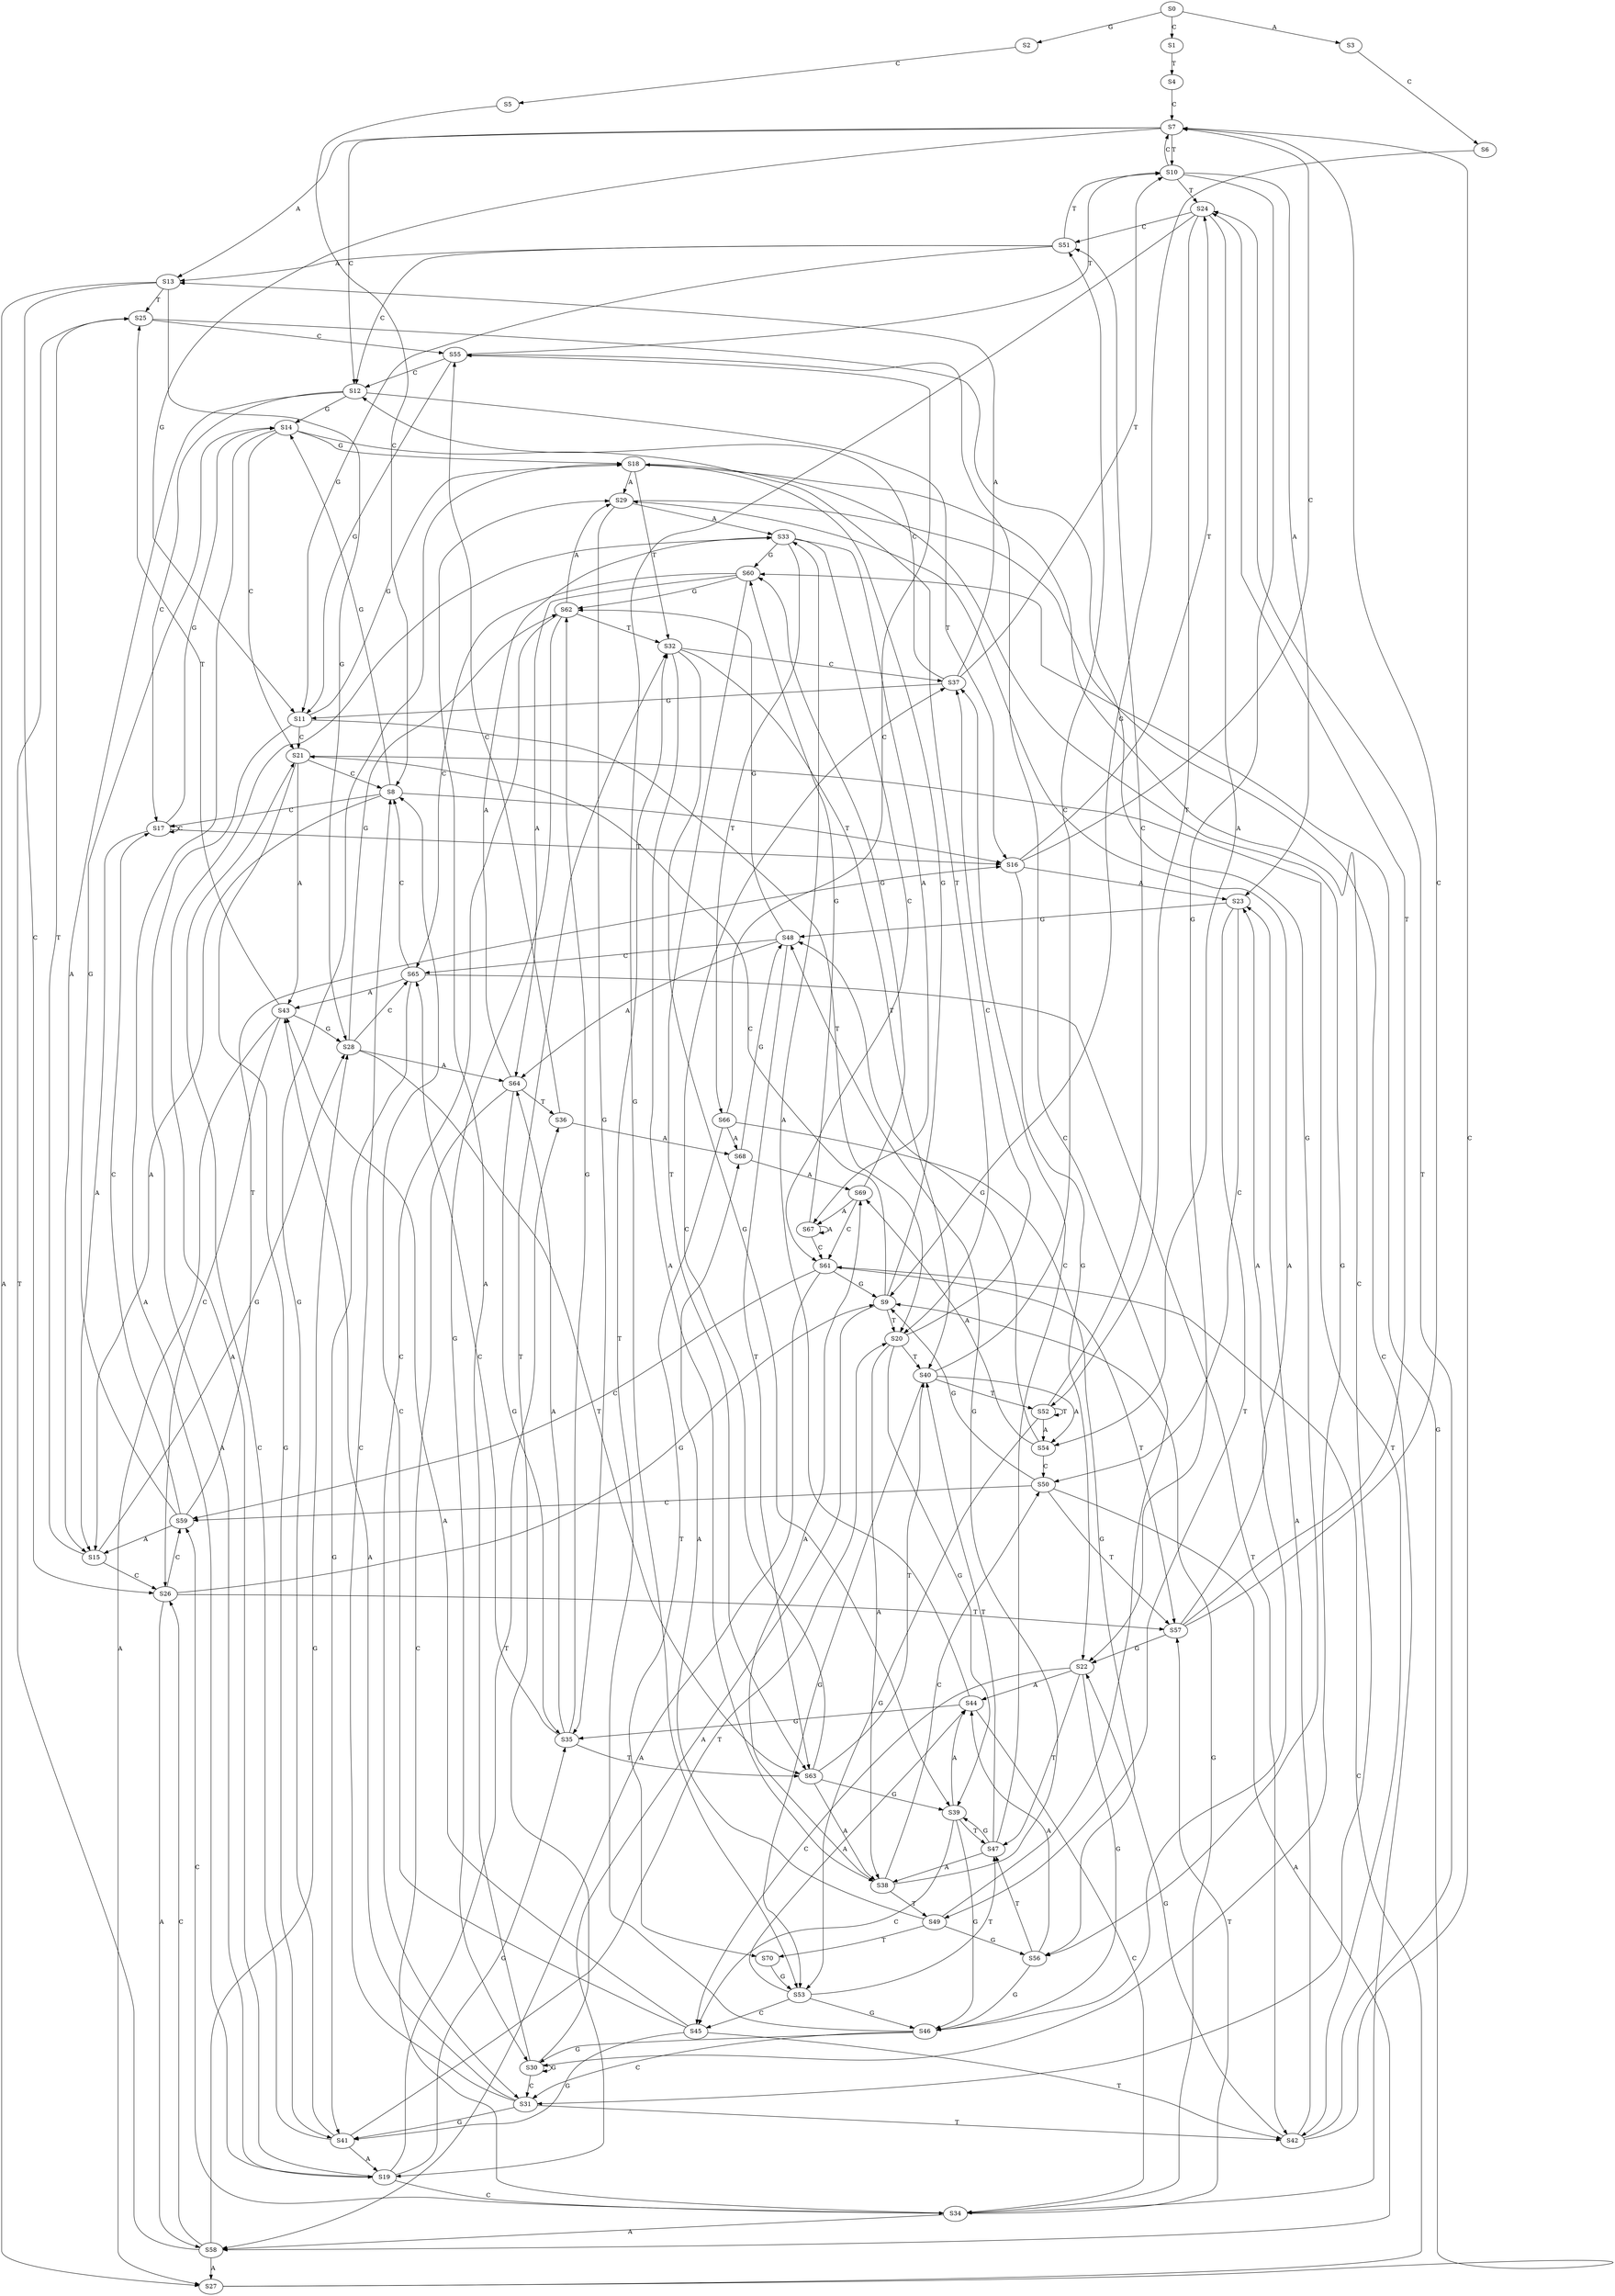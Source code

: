 strict digraph  {
	S0 -> S1 [ label = C ];
	S0 -> S2 [ label = G ];
	S0 -> S3 [ label = A ];
	S1 -> S4 [ label = T ];
	S2 -> S5 [ label = C ];
	S3 -> S6 [ label = C ];
	S4 -> S7 [ label = C ];
	S5 -> S8 [ label = C ];
	S6 -> S9 [ label = G ];
	S7 -> S10 [ label = T ];
	S7 -> S11 [ label = G ];
	S7 -> S12 [ label = C ];
	S7 -> S13 [ label = A ];
	S8 -> S14 [ label = G ];
	S8 -> S15 [ label = A ];
	S8 -> S16 [ label = T ];
	S8 -> S17 [ label = C ];
	S9 -> S18 [ label = G ];
	S9 -> S19 [ label = A ];
	S9 -> S20 [ label = T ];
	S9 -> S21 [ label = C ];
	S10 -> S22 [ label = G ];
	S10 -> S7 [ label = C ];
	S10 -> S23 [ label = A ];
	S10 -> S24 [ label = T ];
	S11 -> S18 [ label = G ];
	S11 -> S20 [ label = T ];
	S11 -> S21 [ label = C ];
	S11 -> S19 [ label = A ];
	S12 -> S17 [ label = C ];
	S12 -> S15 [ label = A ];
	S12 -> S16 [ label = T ];
	S12 -> S14 [ label = G ];
	S13 -> S25 [ label = T ];
	S13 -> S26 [ label = C ];
	S13 -> S27 [ label = A ];
	S13 -> S28 [ label = G ];
	S14 -> S19 [ label = A ];
	S14 -> S18 [ label = G ];
	S14 -> S20 [ label = T ];
	S14 -> S21 [ label = C ];
	S15 -> S28 [ label = G ];
	S15 -> S25 [ label = T ];
	S15 -> S26 [ label = C ];
	S16 -> S22 [ label = G ];
	S16 -> S7 [ label = C ];
	S16 -> S24 [ label = T ];
	S16 -> S23 [ label = A ];
	S17 -> S14 [ label = G ];
	S17 -> S17 [ label = C ];
	S17 -> S15 [ label = A ];
	S17 -> S16 [ label = T ];
	S18 -> S29 [ label = A ];
	S18 -> S30 [ label = G ];
	S18 -> S31 [ label = C ];
	S18 -> S32 [ label = T ];
	S19 -> S33 [ label = A ];
	S19 -> S34 [ label = C ];
	S19 -> S35 [ label = G ];
	S19 -> S36 [ label = T ];
	S20 -> S37 [ label = C ];
	S20 -> S38 [ label = A ];
	S20 -> S39 [ label = G ];
	S20 -> S40 [ label = T ];
	S21 -> S41 [ label = G ];
	S21 -> S42 [ label = T ];
	S21 -> S8 [ label = C ];
	S21 -> S43 [ label = A ];
	S22 -> S44 [ label = A ];
	S22 -> S45 [ label = C ];
	S22 -> S46 [ label = G ];
	S22 -> S47 [ label = T ];
	S23 -> S48 [ label = G ];
	S23 -> S49 [ label = T ];
	S23 -> S50 [ label = C ];
	S24 -> S51 [ label = C ];
	S24 -> S52 [ label = T ];
	S24 -> S53 [ label = G ];
	S24 -> S54 [ label = A ];
	S25 -> S55 [ label = C ];
	S25 -> S56 [ label = G ];
	S26 -> S57 [ label = T ];
	S26 -> S9 [ label = G ];
	S26 -> S58 [ label = A ];
	S26 -> S59 [ label = C ];
	S27 -> S60 [ label = G ];
	S27 -> S61 [ label = C ];
	S28 -> S62 [ label = G ];
	S28 -> S63 [ label = T ];
	S28 -> S64 [ label = A ];
	S28 -> S65 [ label = C ];
	S29 -> S33 [ label = A ];
	S29 -> S35 [ label = G ];
	S29 -> S34 [ label = C ];
	S30 -> S32 [ label = T ];
	S30 -> S31 [ label = C ];
	S30 -> S30 [ label = G ];
	S30 -> S29 [ label = A ];
	S31 -> S42 [ label = T ];
	S31 -> S8 [ label = C ];
	S31 -> S43 [ label = A ];
	S31 -> S41 [ label = G ];
	S32 -> S38 [ label = A ];
	S32 -> S37 [ label = C ];
	S32 -> S39 [ label = G ];
	S32 -> S40 [ label = T ];
	S33 -> S66 [ label = T ];
	S33 -> S61 [ label = C ];
	S33 -> S67 [ label = A ];
	S33 -> S60 [ label = G ];
	S34 -> S57 [ label = T ];
	S34 -> S9 [ label = G ];
	S34 -> S59 [ label = C ];
	S34 -> S58 [ label = A ];
	S35 -> S63 [ label = T ];
	S35 -> S62 [ label = G ];
	S35 -> S64 [ label = A ];
	S35 -> S65 [ label = C ];
	S36 -> S68 [ label = A ];
	S36 -> S55 [ label = C ];
	S37 -> S10 [ label = T ];
	S37 -> S11 [ label = G ];
	S37 -> S13 [ label = A ];
	S37 -> S12 [ label = C ];
	S38 -> S49 [ label = T ];
	S38 -> S48 [ label = G ];
	S38 -> S69 [ label = A ];
	S38 -> S50 [ label = C ];
	S39 -> S47 [ label = T ];
	S39 -> S46 [ label = G ];
	S39 -> S44 [ label = A ];
	S39 -> S45 [ label = C ];
	S40 -> S51 [ label = C ];
	S40 -> S53 [ label = G ];
	S40 -> S54 [ label = A ];
	S40 -> S52 [ label = T ];
	S41 -> S18 [ label = G ];
	S41 -> S19 [ label = A ];
	S41 -> S20 [ label = T ];
	S41 -> S21 [ label = C ];
	S42 -> S23 [ label = A ];
	S42 -> S7 [ label = C ];
	S42 -> S24 [ label = T ];
	S42 -> S22 [ label = G ];
	S43 -> S28 [ label = G ];
	S43 -> S26 [ label = C ];
	S43 -> S27 [ label = A ];
	S43 -> S25 [ label = T ];
	S44 -> S35 [ label = G ];
	S44 -> S34 [ label = C ];
	S44 -> S33 [ label = A ];
	S45 -> S8 [ label = C ];
	S45 -> S41 [ label = G ];
	S45 -> S42 [ label = T ];
	S45 -> S43 [ label = A ];
	S46 -> S30 [ label = G ];
	S46 -> S31 [ label = C ];
	S46 -> S29 [ label = A ];
	S46 -> S32 [ label = T ];
	S47 -> S37 [ label = C ];
	S47 -> S40 [ label = T ];
	S47 -> S39 [ label = G ];
	S47 -> S38 [ label = A ];
	S48 -> S63 [ label = T ];
	S48 -> S64 [ label = A ];
	S48 -> S65 [ label = C ];
	S48 -> S62 [ label = G ];
	S49 -> S55 [ label = C ];
	S49 -> S68 [ label = A ];
	S49 -> S70 [ label = T ];
	S49 -> S56 [ label = G ];
	S50 -> S9 [ label = G ];
	S50 -> S57 [ label = T ];
	S50 -> S58 [ label = A ];
	S50 -> S59 [ label = C ];
	S51 -> S13 [ label = A ];
	S51 -> S12 [ label = C ];
	S51 -> S11 [ label = G ];
	S51 -> S10 [ label = T ];
	S52 -> S53 [ label = G ];
	S52 -> S52 [ label = T ];
	S52 -> S51 [ label = C ];
	S52 -> S54 [ label = A ];
	S53 -> S46 [ label = G ];
	S53 -> S45 [ label = C ];
	S53 -> S47 [ label = T ];
	S53 -> S44 [ label = A ];
	S54 -> S50 [ label = C ];
	S54 -> S48 [ label = G ];
	S54 -> S69 [ label = A ];
	S55 -> S12 [ label = C ];
	S55 -> S11 [ label = G ];
	S55 -> S10 [ label = T ];
	S56 -> S46 [ label = G ];
	S56 -> S44 [ label = A ];
	S56 -> S47 [ label = T ];
	S57 -> S23 [ label = A ];
	S57 -> S7 [ label = C ];
	S57 -> S24 [ label = T ];
	S57 -> S22 [ label = G ];
	S58 -> S28 [ label = G ];
	S58 -> S26 [ label = C ];
	S58 -> S27 [ label = A ];
	S58 -> S25 [ label = T ];
	S59 -> S17 [ label = C ];
	S59 -> S15 [ label = A ];
	S59 -> S16 [ label = T ];
	S59 -> S14 [ label = G ];
	S60 -> S63 [ label = T ];
	S60 -> S64 [ label = A ];
	S60 -> S65 [ label = C ];
	S60 -> S62 [ label = G ];
	S61 -> S58 [ label = A ];
	S61 -> S59 [ label = C ];
	S61 -> S9 [ label = G ];
	S61 -> S57 [ label = T ];
	S62 -> S29 [ label = A ];
	S62 -> S30 [ label = G ];
	S62 -> S32 [ label = T ];
	S62 -> S31 [ label = C ];
	S63 -> S38 [ label = A ];
	S63 -> S37 [ label = C ];
	S63 -> S39 [ label = G ];
	S63 -> S40 [ label = T ];
	S64 -> S33 [ label = A ];
	S64 -> S34 [ label = C ];
	S64 -> S36 [ label = T ];
	S64 -> S35 [ label = G ];
	S65 -> S8 [ label = C ];
	S65 -> S43 [ label = A ];
	S65 -> S41 [ label = G ];
	S65 -> S42 [ label = T ];
	S66 -> S68 [ label = A ];
	S66 -> S55 [ label = C ];
	S66 -> S56 [ label = G ];
	S66 -> S70 [ label = T ];
	S67 -> S60 [ label = G ];
	S67 -> S61 [ label = C ];
	S67 -> S67 [ label = A ];
	S68 -> S48 [ label = G ];
	S68 -> S69 [ label = A ];
	S69 -> S60 [ label = G ];
	S69 -> S67 [ label = A ];
	S69 -> S61 [ label = C ];
	S70 -> S53 [ label = G ];
}
